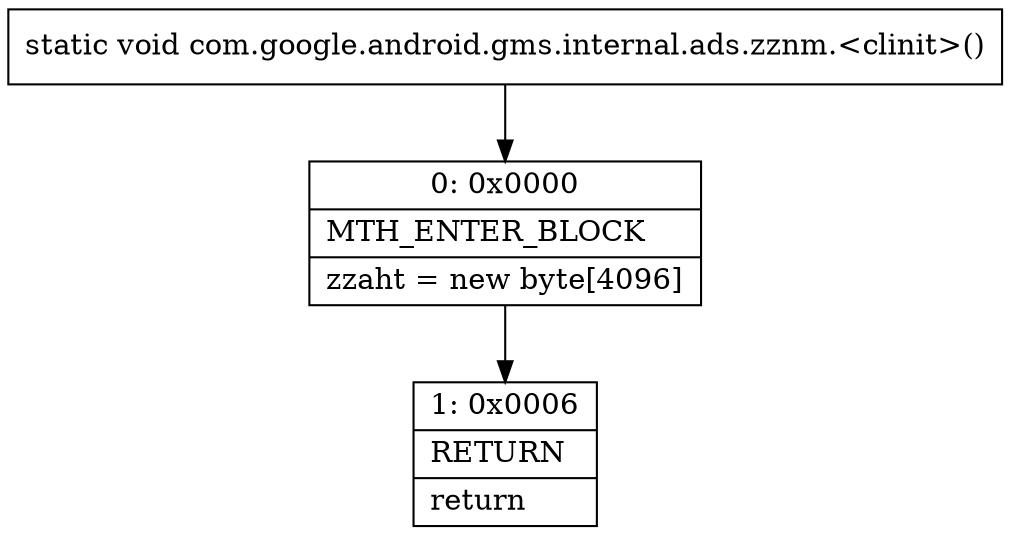 digraph "CFG forcom.google.android.gms.internal.ads.zznm.\<clinit\>()V" {
Node_0 [shape=record,label="{0\:\ 0x0000|MTH_ENTER_BLOCK\l|zzaht = new byte[4096]\l}"];
Node_1 [shape=record,label="{1\:\ 0x0006|RETURN\l|return\l}"];
MethodNode[shape=record,label="{static void com.google.android.gms.internal.ads.zznm.\<clinit\>() }"];
MethodNode -> Node_0;
Node_0 -> Node_1;
}

